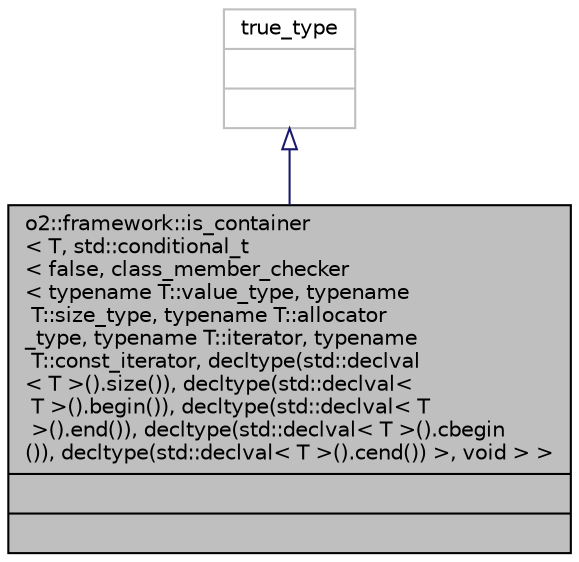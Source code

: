 digraph "o2::framework::is_container&lt; T, std::conditional_t&lt; false, class_member_checker&lt; typename T::value_type, typename T::size_type, typename T::allocator_type, typename T::iterator, typename T::const_iterator, decltype(std::declval&lt; T &gt;().size()), decltype(std::declval&lt; T &gt;().begin()), decltype(std::declval&lt; T &gt;().end()), decltype(std::declval&lt; T &gt;().cbegin()), decltype(std::declval&lt; T &gt;().cend()) &gt;, void &gt; &gt;"
{
 // INTERACTIVE_SVG=YES
  bgcolor="transparent";
  edge [fontname="Helvetica",fontsize="10",labelfontname="Helvetica",labelfontsize="10"];
  node [fontname="Helvetica",fontsize="10",shape=record];
  Node1 [label="{o2::framework::is_container\l\< T, std::conditional_t\l\< false, class_member_checker\l\< typename T::value_type, typename\l T::size_type, typename T::allocator\l_type, typename T::iterator, typename\l T::const_iterator, decltype(std::declval\l\< T \>().size()), decltype(std::declval\<\l T \>().begin()), decltype(std::declval\< T\l \>().end()), decltype(std::declval\< T \>().cbegin\l()), decltype(std::declval\< T \>().cend()) \>, void \> \>\n||}",height=0.2,width=0.4,color="black", fillcolor="grey75", style="filled" fontcolor="black"];
  Node2 -> Node1 [dir="back",color="midnightblue",fontsize="10",style="solid",arrowtail="onormal",fontname="Helvetica"];
  Node2 [label="{true_type\n||}",height=0.2,width=0.4,color="grey75"];
}
